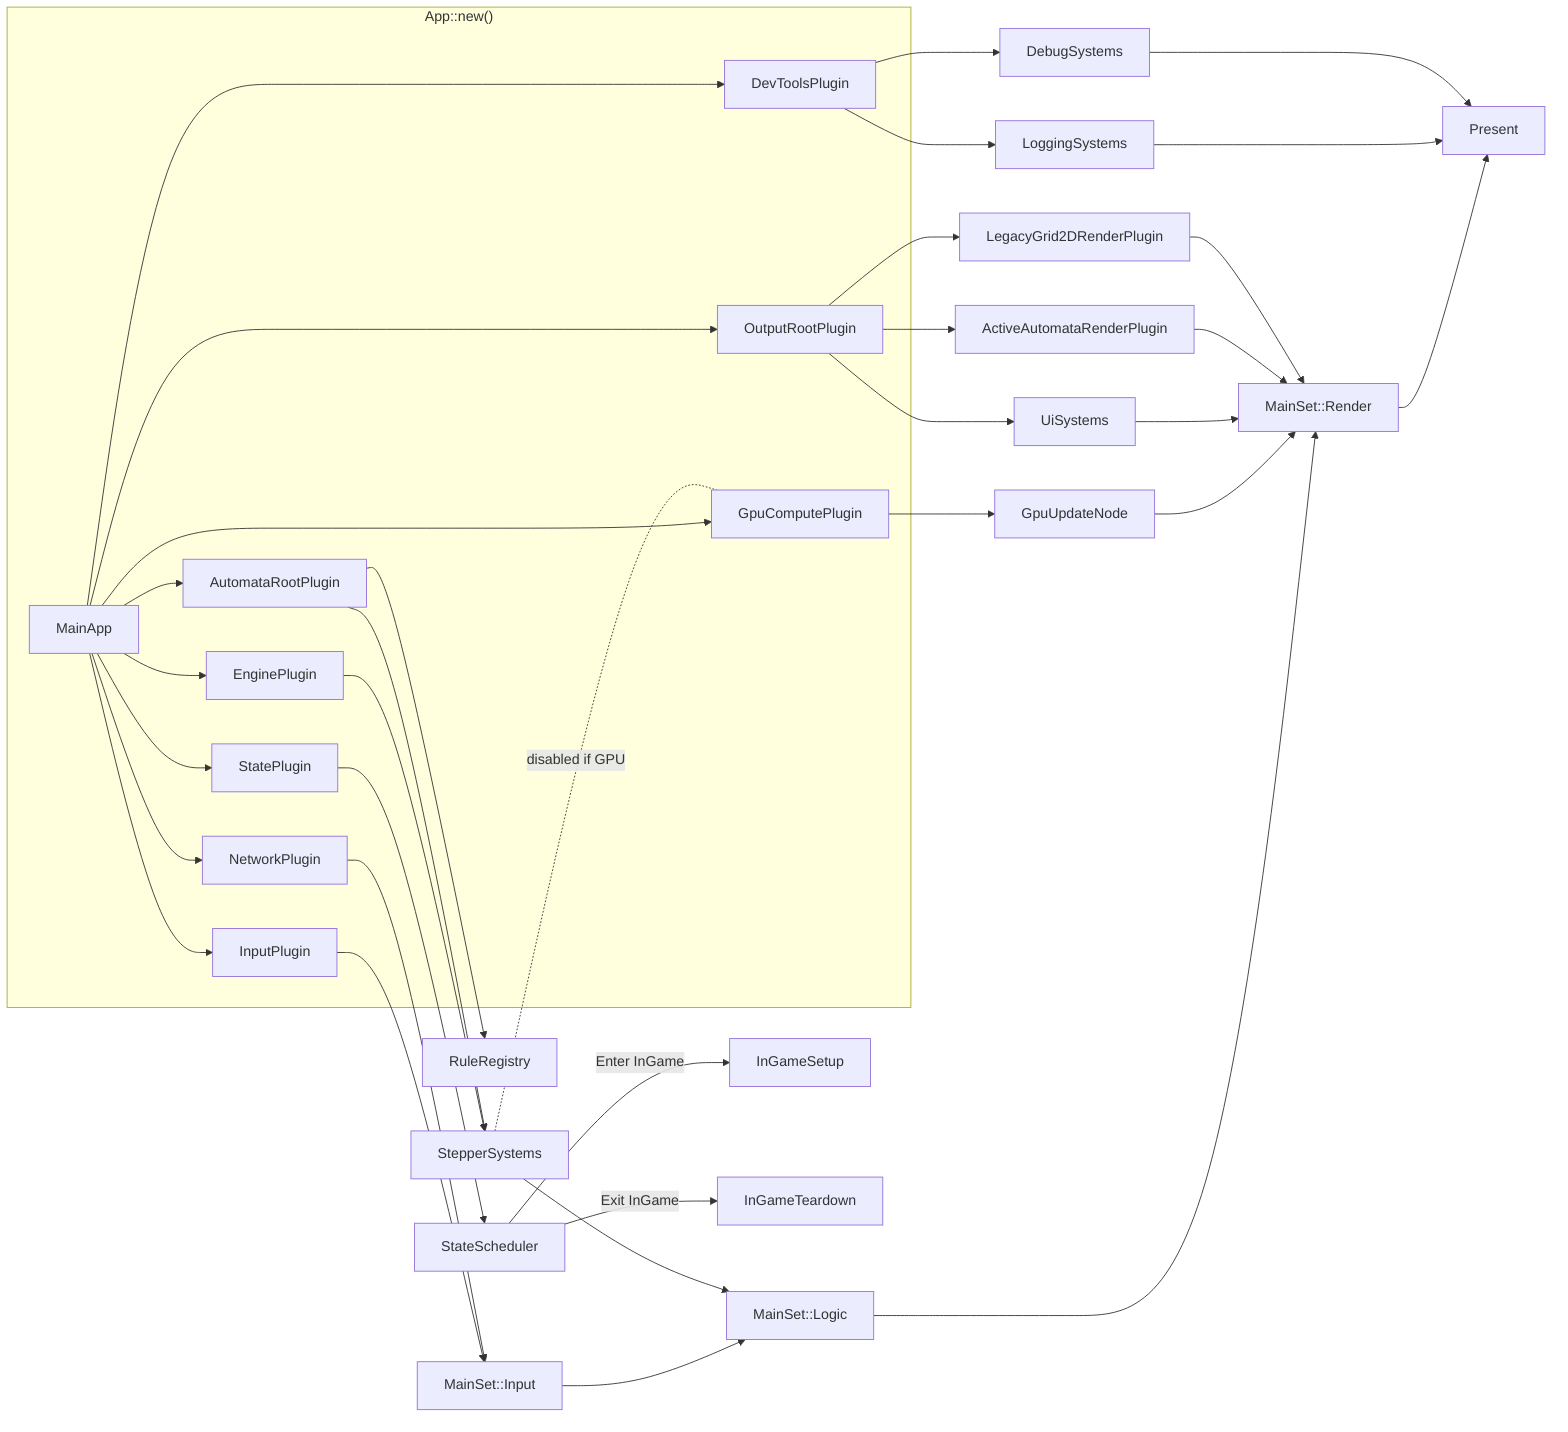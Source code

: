 flowchart LR

    %% ─────────── BOOT SEQUENCE ───────────
    subgraph BOOT["App::new()"]
        MainApp --> DevToolsPlugin
        MainApp --> StatePlugin
        MainApp --> InputPlugin
        MainApp --> EnginePlugin
        MainApp --> AutomataRootPlugin
        MainApp --> OutputRootPlugin
        MainApp --> GpuComputePlugin
        MainApp --> NetworkPlugin
    end

    %% ─────────── STATE MACHINE ───────────
    StatePlugin --> StateScheduler
    StateScheduler -- "Enter InGame" --> InGameSetup
    StateScheduler -- "Exit InGame"  --> InGameTeardown
    %% (additional states such as MainMenu / Options omitted for brevity)

    %% ─────────── FRAME SETS ───────────
    InputStage["MainSet::Input"]
    LogicStage["MainSet::Logic"]
    RenderStage["MainSet::Render"]
    InputStage --> LogicStage --> RenderStage --> PresentFrame[Present]

    %% ── INPUT PRODUCERS ──
    InputPlugin   --> InputStage
    NetworkPlugin --> InputStage

    %% ── LOGIC PRODUCERS ──
    EnginePlugin     --> StepperSystems
    StepperSystems   --> LogicStage
    AutomataRootPlugin --> RuleRegistry
    AutomataRootPlugin --> StepperSystems

    %% GPU override (dotted = conditional)
    GpuComputePlugin --> GpuUpdateNode
    GpuUpdateNode    --> RenderStage
    StepperSystems -. "disabled if GPU" .- GpuComputePlugin

    %% ── RENDER PRODUCERS ──
    OutputRootPlugin --> UiSystems
    OutputRootPlugin --> ActiveAutomataRenderPlugin
    OutputRootPlugin --> LegacyGrid2DRenderPlugin
    UiSystems                  --> RenderStage
    ActiveAutomataRenderPlugin --> RenderStage
    LegacyGrid2DRenderPlugin   --> RenderStage

    %% ── DEV TOOLS ──
    DevToolsPlugin --> LoggingSystems
    DevToolsPlugin --> DebugSystems
    LoggingSystems --> PresentFrame
    DebugSystems   --> PresentFrame